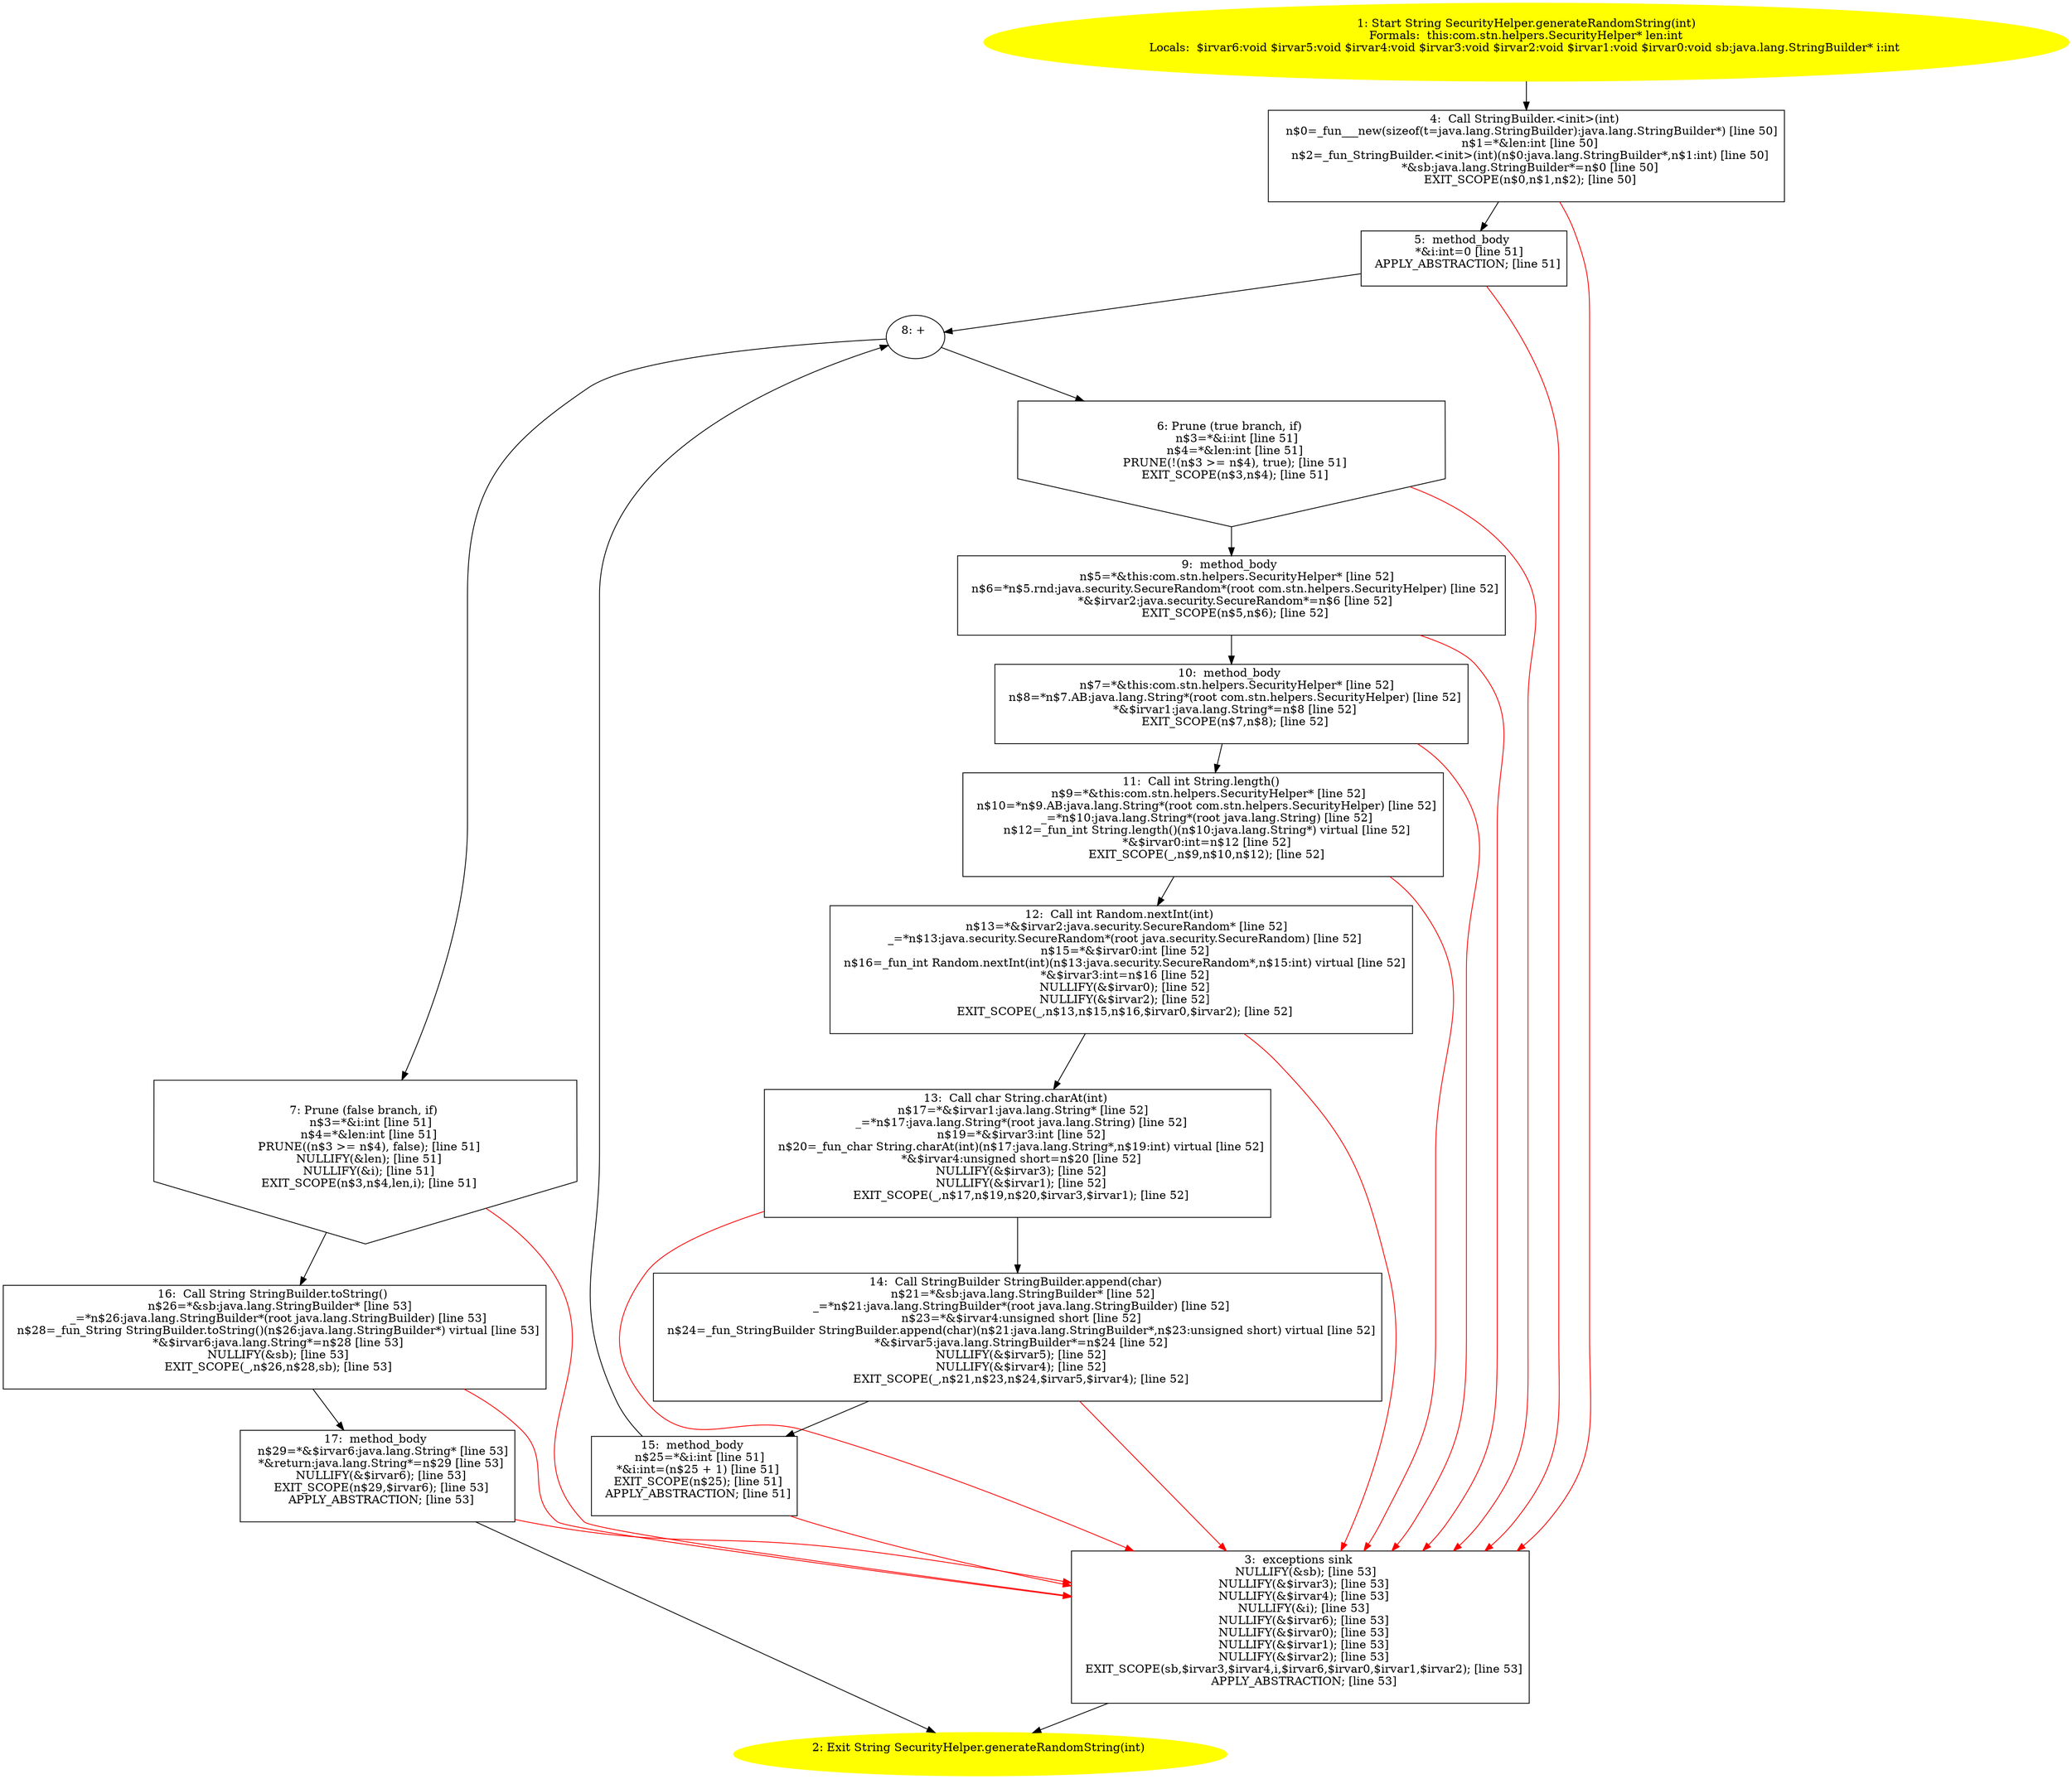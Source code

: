 /* @generated */
digraph cfg {
"com.stn.helpers.SecurityHelper.generateRandomString(int):java.lang.String.05cf47e6fe00cca7c22088002d291d96_1" [label="1: Start String SecurityHelper.generateRandomString(int)\nFormals:  this:com.stn.helpers.SecurityHelper* len:int\nLocals:  $irvar6:void $irvar5:void $irvar4:void $irvar3:void $irvar2:void $irvar1:void $irvar0:void sb:java.lang.StringBuilder* i:int \n  " color=yellow style=filled]
	

	 "com.stn.helpers.SecurityHelper.generateRandomString(int):java.lang.String.05cf47e6fe00cca7c22088002d291d96_1" -> "com.stn.helpers.SecurityHelper.generateRandomString(int):java.lang.String.05cf47e6fe00cca7c22088002d291d96_4" ;
"com.stn.helpers.SecurityHelper.generateRandomString(int):java.lang.String.05cf47e6fe00cca7c22088002d291d96_2" [label="2: Exit String SecurityHelper.generateRandomString(int) \n  " color=yellow style=filled]
	

"com.stn.helpers.SecurityHelper.generateRandomString(int):java.lang.String.05cf47e6fe00cca7c22088002d291d96_3" [label="3:  exceptions sink \n   NULLIFY(&sb); [line 53]\n  NULLIFY(&$irvar3); [line 53]\n  NULLIFY(&$irvar4); [line 53]\n  NULLIFY(&i); [line 53]\n  NULLIFY(&$irvar6); [line 53]\n  NULLIFY(&$irvar0); [line 53]\n  NULLIFY(&$irvar1); [line 53]\n  NULLIFY(&$irvar2); [line 53]\n  EXIT_SCOPE(sb,$irvar3,$irvar4,i,$irvar6,$irvar0,$irvar1,$irvar2); [line 53]\n  APPLY_ABSTRACTION; [line 53]\n " shape="box"]
	

	 "com.stn.helpers.SecurityHelper.generateRandomString(int):java.lang.String.05cf47e6fe00cca7c22088002d291d96_3" -> "com.stn.helpers.SecurityHelper.generateRandomString(int):java.lang.String.05cf47e6fe00cca7c22088002d291d96_2" ;
"com.stn.helpers.SecurityHelper.generateRandomString(int):java.lang.String.05cf47e6fe00cca7c22088002d291d96_4" [label="4:  Call StringBuilder.<init>(int) \n   n$0=_fun___new(sizeof(t=java.lang.StringBuilder):java.lang.StringBuilder*) [line 50]\n  n$1=*&len:int [line 50]\n  n$2=_fun_StringBuilder.<init>(int)(n$0:java.lang.StringBuilder*,n$1:int) [line 50]\n  *&sb:java.lang.StringBuilder*=n$0 [line 50]\n  EXIT_SCOPE(n$0,n$1,n$2); [line 50]\n " shape="box"]
	

	 "com.stn.helpers.SecurityHelper.generateRandomString(int):java.lang.String.05cf47e6fe00cca7c22088002d291d96_4" -> "com.stn.helpers.SecurityHelper.generateRandomString(int):java.lang.String.05cf47e6fe00cca7c22088002d291d96_5" ;
	 "com.stn.helpers.SecurityHelper.generateRandomString(int):java.lang.String.05cf47e6fe00cca7c22088002d291d96_4" -> "com.stn.helpers.SecurityHelper.generateRandomString(int):java.lang.String.05cf47e6fe00cca7c22088002d291d96_3" [color="red" ];
"com.stn.helpers.SecurityHelper.generateRandomString(int):java.lang.String.05cf47e6fe00cca7c22088002d291d96_5" [label="5:  method_body \n   *&i:int=0 [line 51]\n  APPLY_ABSTRACTION; [line 51]\n " shape="box"]
	

	 "com.stn.helpers.SecurityHelper.generateRandomString(int):java.lang.String.05cf47e6fe00cca7c22088002d291d96_5" -> "com.stn.helpers.SecurityHelper.generateRandomString(int):java.lang.String.05cf47e6fe00cca7c22088002d291d96_8" ;
	 "com.stn.helpers.SecurityHelper.generateRandomString(int):java.lang.String.05cf47e6fe00cca7c22088002d291d96_5" -> "com.stn.helpers.SecurityHelper.generateRandomString(int):java.lang.String.05cf47e6fe00cca7c22088002d291d96_3" [color="red" ];
"com.stn.helpers.SecurityHelper.generateRandomString(int):java.lang.String.05cf47e6fe00cca7c22088002d291d96_6" [label="6: Prune (true branch, if) \n   n$3=*&i:int [line 51]\n  n$4=*&len:int [line 51]\n  PRUNE(!(n$3 >= n$4), true); [line 51]\n  EXIT_SCOPE(n$3,n$4); [line 51]\n " shape="invhouse"]
	

	 "com.stn.helpers.SecurityHelper.generateRandomString(int):java.lang.String.05cf47e6fe00cca7c22088002d291d96_6" -> "com.stn.helpers.SecurityHelper.generateRandomString(int):java.lang.String.05cf47e6fe00cca7c22088002d291d96_9" ;
	 "com.stn.helpers.SecurityHelper.generateRandomString(int):java.lang.String.05cf47e6fe00cca7c22088002d291d96_6" -> "com.stn.helpers.SecurityHelper.generateRandomString(int):java.lang.String.05cf47e6fe00cca7c22088002d291d96_3" [color="red" ];
"com.stn.helpers.SecurityHelper.generateRandomString(int):java.lang.String.05cf47e6fe00cca7c22088002d291d96_7" [label="7: Prune (false branch, if) \n   n$3=*&i:int [line 51]\n  n$4=*&len:int [line 51]\n  PRUNE((n$3 >= n$4), false); [line 51]\n  NULLIFY(&len); [line 51]\n  NULLIFY(&i); [line 51]\n  EXIT_SCOPE(n$3,n$4,len,i); [line 51]\n " shape="invhouse"]
	

	 "com.stn.helpers.SecurityHelper.generateRandomString(int):java.lang.String.05cf47e6fe00cca7c22088002d291d96_7" -> "com.stn.helpers.SecurityHelper.generateRandomString(int):java.lang.String.05cf47e6fe00cca7c22088002d291d96_16" ;
	 "com.stn.helpers.SecurityHelper.generateRandomString(int):java.lang.String.05cf47e6fe00cca7c22088002d291d96_7" -> "com.stn.helpers.SecurityHelper.generateRandomString(int):java.lang.String.05cf47e6fe00cca7c22088002d291d96_3" [color="red" ];
"com.stn.helpers.SecurityHelper.generateRandomString(int):java.lang.String.05cf47e6fe00cca7c22088002d291d96_8" [label="8: + \n  " ]
	

	 "com.stn.helpers.SecurityHelper.generateRandomString(int):java.lang.String.05cf47e6fe00cca7c22088002d291d96_8" -> "com.stn.helpers.SecurityHelper.generateRandomString(int):java.lang.String.05cf47e6fe00cca7c22088002d291d96_6" ;
	 "com.stn.helpers.SecurityHelper.generateRandomString(int):java.lang.String.05cf47e6fe00cca7c22088002d291d96_8" -> "com.stn.helpers.SecurityHelper.generateRandomString(int):java.lang.String.05cf47e6fe00cca7c22088002d291d96_7" ;
"com.stn.helpers.SecurityHelper.generateRandomString(int):java.lang.String.05cf47e6fe00cca7c22088002d291d96_9" [label="9:  method_body \n   n$5=*&this:com.stn.helpers.SecurityHelper* [line 52]\n  n$6=*n$5.rnd:java.security.SecureRandom*(root com.stn.helpers.SecurityHelper) [line 52]\n  *&$irvar2:java.security.SecureRandom*=n$6 [line 52]\n  EXIT_SCOPE(n$5,n$6); [line 52]\n " shape="box"]
	

	 "com.stn.helpers.SecurityHelper.generateRandomString(int):java.lang.String.05cf47e6fe00cca7c22088002d291d96_9" -> "com.stn.helpers.SecurityHelper.generateRandomString(int):java.lang.String.05cf47e6fe00cca7c22088002d291d96_10" ;
	 "com.stn.helpers.SecurityHelper.generateRandomString(int):java.lang.String.05cf47e6fe00cca7c22088002d291d96_9" -> "com.stn.helpers.SecurityHelper.generateRandomString(int):java.lang.String.05cf47e6fe00cca7c22088002d291d96_3" [color="red" ];
"com.stn.helpers.SecurityHelper.generateRandomString(int):java.lang.String.05cf47e6fe00cca7c22088002d291d96_10" [label="10:  method_body \n   n$7=*&this:com.stn.helpers.SecurityHelper* [line 52]\n  n$8=*n$7.AB:java.lang.String*(root com.stn.helpers.SecurityHelper) [line 52]\n  *&$irvar1:java.lang.String*=n$8 [line 52]\n  EXIT_SCOPE(n$7,n$8); [line 52]\n " shape="box"]
	

	 "com.stn.helpers.SecurityHelper.generateRandomString(int):java.lang.String.05cf47e6fe00cca7c22088002d291d96_10" -> "com.stn.helpers.SecurityHelper.generateRandomString(int):java.lang.String.05cf47e6fe00cca7c22088002d291d96_11" ;
	 "com.stn.helpers.SecurityHelper.generateRandomString(int):java.lang.String.05cf47e6fe00cca7c22088002d291d96_10" -> "com.stn.helpers.SecurityHelper.generateRandomString(int):java.lang.String.05cf47e6fe00cca7c22088002d291d96_3" [color="red" ];
"com.stn.helpers.SecurityHelper.generateRandomString(int):java.lang.String.05cf47e6fe00cca7c22088002d291d96_11" [label="11:  Call int String.length() \n   n$9=*&this:com.stn.helpers.SecurityHelper* [line 52]\n  n$10=*n$9.AB:java.lang.String*(root com.stn.helpers.SecurityHelper) [line 52]\n  _=*n$10:java.lang.String*(root java.lang.String) [line 52]\n  n$12=_fun_int String.length()(n$10:java.lang.String*) virtual [line 52]\n  *&$irvar0:int=n$12 [line 52]\n  EXIT_SCOPE(_,n$9,n$10,n$12); [line 52]\n " shape="box"]
	

	 "com.stn.helpers.SecurityHelper.generateRandomString(int):java.lang.String.05cf47e6fe00cca7c22088002d291d96_11" -> "com.stn.helpers.SecurityHelper.generateRandomString(int):java.lang.String.05cf47e6fe00cca7c22088002d291d96_12" ;
	 "com.stn.helpers.SecurityHelper.generateRandomString(int):java.lang.String.05cf47e6fe00cca7c22088002d291d96_11" -> "com.stn.helpers.SecurityHelper.generateRandomString(int):java.lang.String.05cf47e6fe00cca7c22088002d291d96_3" [color="red" ];
"com.stn.helpers.SecurityHelper.generateRandomString(int):java.lang.String.05cf47e6fe00cca7c22088002d291d96_12" [label="12:  Call int Random.nextInt(int) \n   n$13=*&$irvar2:java.security.SecureRandom* [line 52]\n  _=*n$13:java.security.SecureRandom*(root java.security.SecureRandom) [line 52]\n  n$15=*&$irvar0:int [line 52]\n  n$16=_fun_int Random.nextInt(int)(n$13:java.security.SecureRandom*,n$15:int) virtual [line 52]\n  *&$irvar3:int=n$16 [line 52]\n  NULLIFY(&$irvar0); [line 52]\n  NULLIFY(&$irvar2); [line 52]\n  EXIT_SCOPE(_,n$13,n$15,n$16,$irvar0,$irvar2); [line 52]\n " shape="box"]
	

	 "com.stn.helpers.SecurityHelper.generateRandomString(int):java.lang.String.05cf47e6fe00cca7c22088002d291d96_12" -> "com.stn.helpers.SecurityHelper.generateRandomString(int):java.lang.String.05cf47e6fe00cca7c22088002d291d96_13" ;
	 "com.stn.helpers.SecurityHelper.generateRandomString(int):java.lang.String.05cf47e6fe00cca7c22088002d291d96_12" -> "com.stn.helpers.SecurityHelper.generateRandomString(int):java.lang.String.05cf47e6fe00cca7c22088002d291d96_3" [color="red" ];
"com.stn.helpers.SecurityHelper.generateRandomString(int):java.lang.String.05cf47e6fe00cca7c22088002d291d96_13" [label="13:  Call char String.charAt(int) \n   n$17=*&$irvar1:java.lang.String* [line 52]\n  _=*n$17:java.lang.String*(root java.lang.String) [line 52]\n  n$19=*&$irvar3:int [line 52]\n  n$20=_fun_char String.charAt(int)(n$17:java.lang.String*,n$19:int) virtual [line 52]\n  *&$irvar4:unsigned short=n$20 [line 52]\n  NULLIFY(&$irvar3); [line 52]\n  NULLIFY(&$irvar1); [line 52]\n  EXIT_SCOPE(_,n$17,n$19,n$20,$irvar3,$irvar1); [line 52]\n " shape="box"]
	

	 "com.stn.helpers.SecurityHelper.generateRandomString(int):java.lang.String.05cf47e6fe00cca7c22088002d291d96_13" -> "com.stn.helpers.SecurityHelper.generateRandomString(int):java.lang.String.05cf47e6fe00cca7c22088002d291d96_14" ;
	 "com.stn.helpers.SecurityHelper.generateRandomString(int):java.lang.String.05cf47e6fe00cca7c22088002d291d96_13" -> "com.stn.helpers.SecurityHelper.generateRandomString(int):java.lang.String.05cf47e6fe00cca7c22088002d291d96_3" [color="red" ];
"com.stn.helpers.SecurityHelper.generateRandomString(int):java.lang.String.05cf47e6fe00cca7c22088002d291d96_14" [label="14:  Call StringBuilder StringBuilder.append(char) \n   n$21=*&sb:java.lang.StringBuilder* [line 52]\n  _=*n$21:java.lang.StringBuilder*(root java.lang.StringBuilder) [line 52]\n  n$23=*&$irvar4:unsigned short [line 52]\n  n$24=_fun_StringBuilder StringBuilder.append(char)(n$21:java.lang.StringBuilder*,n$23:unsigned short) virtual [line 52]\n  *&$irvar5:java.lang.StringBuilder*=n$24 [line 52]\n  NULLIFY(&$irvar5); [line 52]\n  NULLIFY(&$irvar4); [line 52]\n  EXIT_SCOPE(_,n$21,n$23,n$24,$irvar5,$irvar4); [line 52]\n " shape="box"]
	

	 "com.stn.helpers.SecurityHelper.generateRandomString(int):java.lang.String.05cf47e6fe00cca7c22088002d291d96_14" -> "com.stn.helpers.SecurityHelper.generateRandomString(int):java.lang.String.05cf47e6fe00cca7c22088002d291d96_15" ;
	 "com.stn.helpers.SecurityHelper.generateRandomString(int):java.lang.String.05cf47e6fe00cca7c22088002d291d96_14" -> "com.stn.helpers.SecurityHelper.generateRandomString(int):java.lang.String.05cf47e6fe00cca7c22088002d291d96_3" [color="red" ];
"com.stn.helpers.SecurityHelper.generateRandomString(int):java.lang.String.05cf47e6fe00cca7c22088002d291d96_15" [label="15:  method_body \n   n$25=*&i:int [line 51]\n  *&i:int=(n$25 + 1) [line 51]\n  EXIT_SCOPE(n$25); [line 51]\n  APPLY_ABSTRACTION; [line 51]\n " shape="box"]
	

	 "com.stn.helpers.SecurityHelper.generateRandomString(int):java.lang.String.05cf47e6fe00cca7c22088002d291d96_15" -> "com.stn.helpers.SecurityHelper.generateRandomString(int):java.lang.String.05cf47e6fe00cca7c22088002d291d96_8" ;
	 "com.stn.helpers.SecurityHelper.generateRandomString(int):java.lang.String.05cf47e6fe00cca7c22088002d291d96_15" -> "com.stn.helpers.SecurityHelper.generateRandomString(int):java.lang.String.05cf47e6fe00cca7c22088002d291d96_3" [color="red" ];
"com.stn.helpers.SecurityHelper.generateRandomString(int):java.lang.String.05cf47e6fe00cca7c22088002d291d96_16" [label="16:  Call String StringBuilder.toString() \n   n$26=*&sb:java.lang.StringBuilder* [line 53]\n  _=*n$26:java.lang.StringBuilder*(root java.lang.StringBuilder) [line 53]\n  n$28=_fun_String StringBuilder.toString()(n$26:java.lang.StringBuilder*) virtual [line 53]\n  *&$irvar6:java.lang.String*=n$28 [line 53]\n  NULLIFY(&sb); [line 53]\n  EXIT_SCOPE(_,n$26,n$28,sb); [line 53]\n " shape="box"]
	

	 "com.stn.helpers.SecurityHelper.generateRandomString(int):java.lang.String.05cf47e6fe00cca7c22088002d291d96_16" -> "com.stn.helpers.SecurityHelper.generateRandomString(int):java.lang.String.05cf47e6fe00cca7c22088002d291d96_17" ;
	 "com.stn.helpers.SecurityHelper.generateRandomString(int):java.lang.String.05cf47e6fe00cca7c22088002d291d96_16" -> "com.stn.helpers.SecurityHelper.generateRandomString(int):java.lang.String.05cf47e6fe00cca7c22088002d291d96_3" [color="red" ];
"com.stn.helpers.SecurityHelper.generateRandomString(int):java.lang.String.05cf47e6fe00cca7c22088002d291d96_17" [label="17:  method_body \n   n$29=*&$irvar6:java.lang.String* [line 53]\n  *&return:java.lang.String*=n$29 [line 53]\n  NULLIFY(&$irvar6); [line 53]\n  EXIT_SCOPE(n$29,$irvar6); [line 53]\n  APPLY_ABSTRACTION; [line 53]\n " shape="box"]
	

	 "com.stn.helpers.SecurityHelper.generateRandomString(int):java.lang.String.05cf47e6fe00cca7c22088002d291d96_17" -> "com.stn.helpers.SecurityHelper.generateRandomString(int):java.lang.String.05cf47e6fe00cca7c22088002d291d96_2" ;
	 "com.stn.helpers.SecurityHelper.generateRandomString(int):java.lang.String.05cf47e6fe00cca7c22088002d291d96_17" -> "com.stn.helpers.SecurityHelper.generateRandomString(int):java.lang.String.05cf47e6fe00cca7c22088002d291d96_3" [color="red" ];
}
